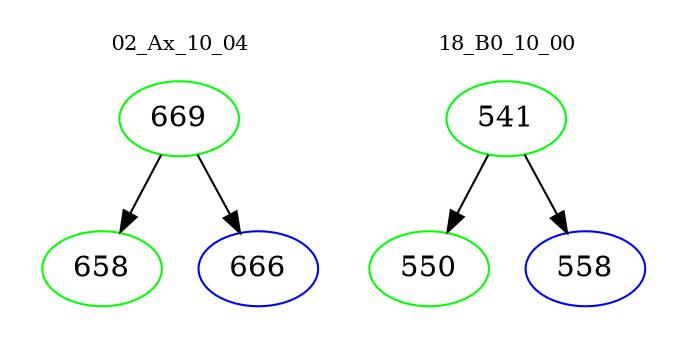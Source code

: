 digraph{
subgraph cluster_0 {
color = white
label = "02_Ax_10_04";
fontsize=10;
T0_669 [label="669", color="green"]
T0_669 -> T0_658 [color="black"]
T0_658 [label="658", color="green"]
T0_669 -> T0_666 [color="black"]
T0_666 [label="666", color="blue"]
}
subgraph cluster_1 {
color = white
label = "18_B0_10_00";
fontsize=10;
T1_541 [label="541", color="green"]
T1_541 -> T1_550 [color="black"]
T1_550 [label="550", color="green"]
T1_541 -> T1_558 [color="black"]
T1_558 [label="558", color="blue"]
}
}
